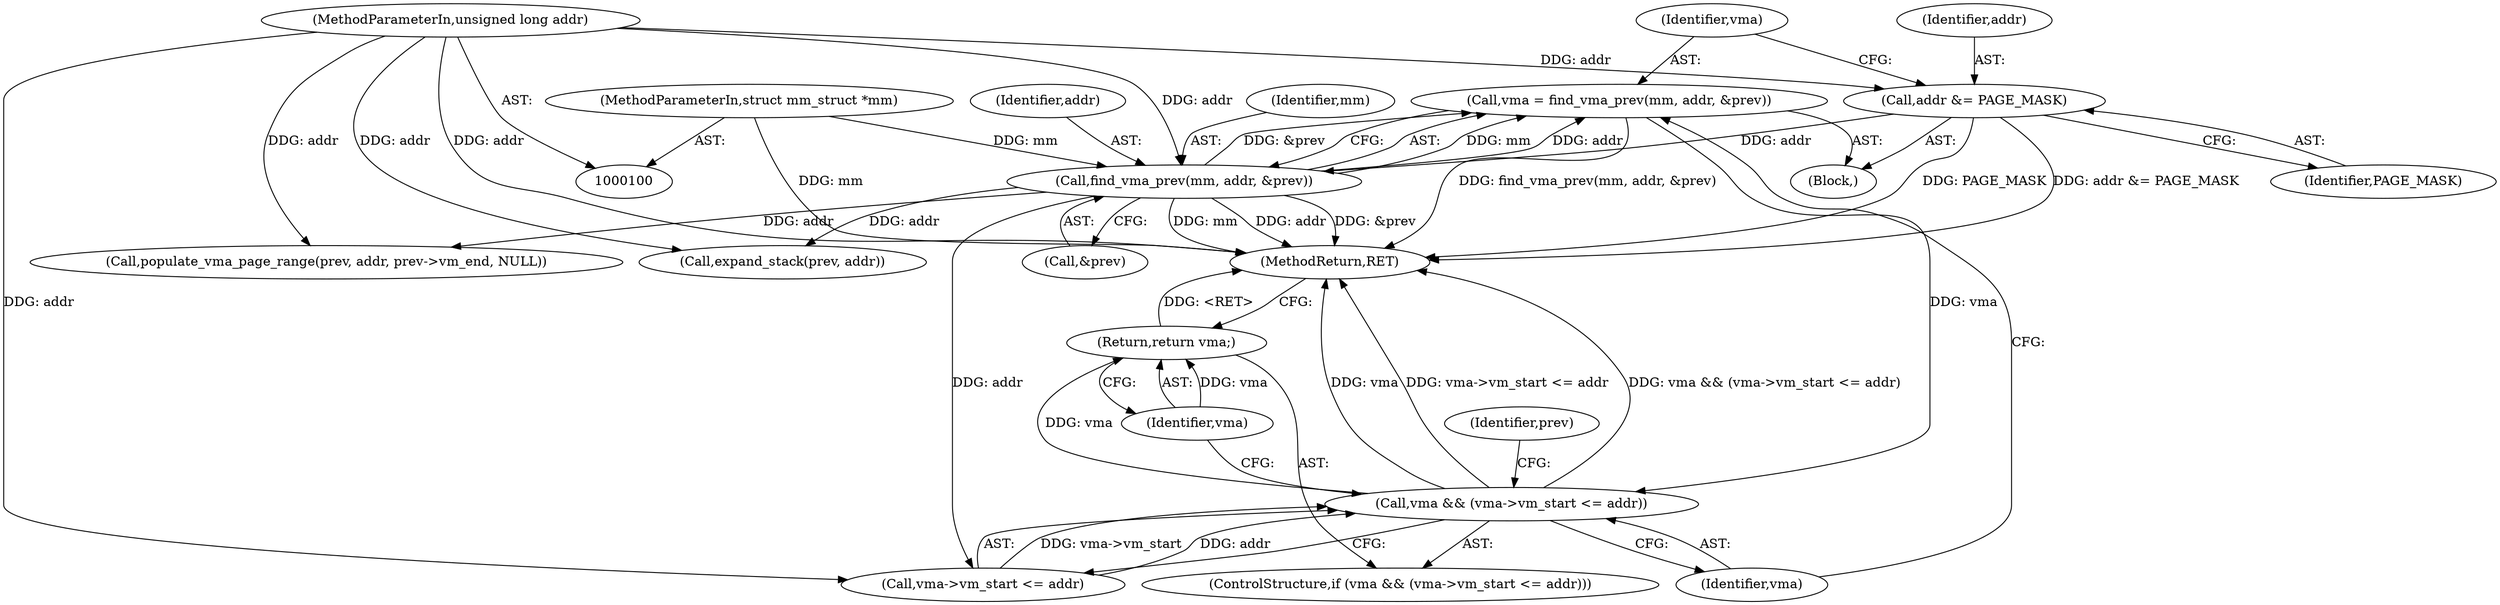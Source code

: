 digraph "0_linux_04f5866e41fb70690e28397487d8bd8eea7d712a_5@pointer" {
"1000109" [label="(Call,vma = find_vma_prev(mm, addr, &prev))"];
"1000111" [label="(Call,find_vma_prev(mm, addr, &prev))"];
"1000101" [label="(MethodParameterIn,struct mm_struct *mm)"];
"1000106" [label="(Call,addr &= PAGE_MASK)"];
"1000102" [label="(MethodParameterIn,unsigned long addr)"];
"1000117" [label="(Call,vma && (vma->vm_start <= addr))"];
"1000124" [label="(Return,return vma;)"];
"1000118" [label="(Identifier,vma)"];
"1000130" [label="(Call,expand_stack(prev, addr))"];
"1000129" [label="(Identifier,prev)"];
"1000111" [label="(Call,find_vma_prev(mm, addr, &prev))"];
"1000113" [label="(Identifier,addr)"];
"1000119" [label="(Call,vma->vm_start <= addr)"];
"1000114" [label="(Call,&prev)"];
"1000106" [label="(Call,addr &= PAGE_MASK)"];
"1000125" [label="(Identifier,vma)"];
"1000103" [label="(Block,)"];
"1000108" [label="(Identifier,PAGE_MASK)"];
"1000102" [label="(MethodParameterIn,unsigned long addr)"];
"1000117" [label="(Call,vma && (vma->vm_start <= addr))"];
"1000141" [label="(Call,populate_vma_page_range(prev, addr, prev->vm_end, NULL))"];
"1000110" [label="(Identifier,vma)"];
"1000150" [label="(MethodReturn,RET)"];
"1000124" [label="(Return,return vma;)"];
"1000116" [label="(ControlStructure,if (vma && (vma->vm_start <= addr)))"];
"1000107" [label="(Identifier,addr)"];
"1000109" [label="(Call,vma = find_vma_prev(mm, addr, &prev))"];
"1000112" [label="(Identifier,mm)"];
"1000101" [label="(MethodParameterIn,struct mm_struct *mm)"];
"1000109" -> "1000103"  [label="AST: "];
"1000109" -> "1000111"  [label="CFG: "];
"1000110" -> "1000109"  [label="AST: "];
"1000111" -> "1000109"  [label="AST: "];
"1000118" -> "1000109"  [label="CFG: "];
"1000109" -> "1000150"  [label="DDG: find_vma_prev(mm, addr, &prev)"];
"1000111" -> "1000109"  [label="DDG: mm"];
"1000111" -> "1000109"  [label="DDG: addr"];
"1000111" -> "1000109"  [label="DDG: &prev"];
"1000109" -> "1000117"  [label="DDG: vma"];
"1000111" -> "1000114"  [label="CFG: "];
"1000112" -> "1000111"  [label="AST: "];
"1000113" -> "1000111"  [label="AST: "];
"1000114" -> "1000111"  [label="AST: "];
"1000111" -> "1000150"  [label="DDG: &prev"];
"1000111" -> "1000150"  [label="DDG: mm"];
"1000111" -> "1000150"  [label="DDG: addr"];
"1000101" -> "1000111"  [label="DDG: mm"];
"1000106" -> "1000111"  [label="DDG: addr"];
"1000102" -> "1000111"  [label="DDG: addr"];
"1000111" -> "1000119"  [label="DDG: addr"];
"1000111" -> "1000130"  [label="DDG: addr"];
"1000111" -> "1000141"  [label="DDG: addr"];
"1000101" -> "1000100"  [label="AST: "];
"1000101" -> "1000150"  [label="DDG: mm"];
"1000106" -> "1000103"  [label="AST: "];
"1000106" -> "1000108"  [label="CFG: "];
"1000107" -> "1000106"  [label="AST: "];
"1000108" -> "1000106"  [label="AST: "];
"1000110" -> "1000106"  [label="CFG: "];
"1000106" -> "1000150"  [label="DDG: PAGE_MASK"];
"1000106" -> "1000150"  [label="DDG: addr &= PAGE_MASK"];
"1000102" -> "1000106"  [label="DDG: addr"];
"1000102" -> "1000100"  [label="AST: "];
"1000102" -> "1000150"  [label="DDG: addr"];
"1000102" -> "1000119"  [label="DDG: addr"];
"1000102" -> "1000130"  [label="DDG: addr"];
"1000102" -> "1000141"  [label="DDG: addr"];
"1000117" -> "1000116"  [label="AST: "];
"1000117" -> "1000118"  [label="CFG: "];
"1000117" -> "1000119"  [label="CFG: "];
"1000118" -> "1000117"  [label="AST: "];
"1000119" -> "1000117"  [label="AST: "];
"1000125" -> "1000117"  [label="CFG: "];
"1000129" -> "1000117"  [label="CFG: "];
"1000117" -> "1000150"  [label="DDG: vma && (vma->vm_start <= addr)"];
"1000117" -> "1000150"  [label="DDG: vma"];
"1000117" -> "1000150"  [label="DDG: vma->vm_start <= addr"];
"1000119" -> "1000117"  [label="DDG: vma->vm_start"];
"1000119" -> "1000117"  [label="DDG: addr"];
"1000117" -> "1000124"  [label="DDG: vma"];
"1000124" -> "1000116"  [label="AST: "];
"1000124" -> "1000125"  [label="CFG: "];
"1000125" -> "1000124"  [label="AST: "];
"1000150" -> "1000124"  [label="CFG: "];
"1000124" -> "1000150"  [label="DDG: <RET>"];
"1000125" -> "1000124"  [label="DDG: vma"];
}
